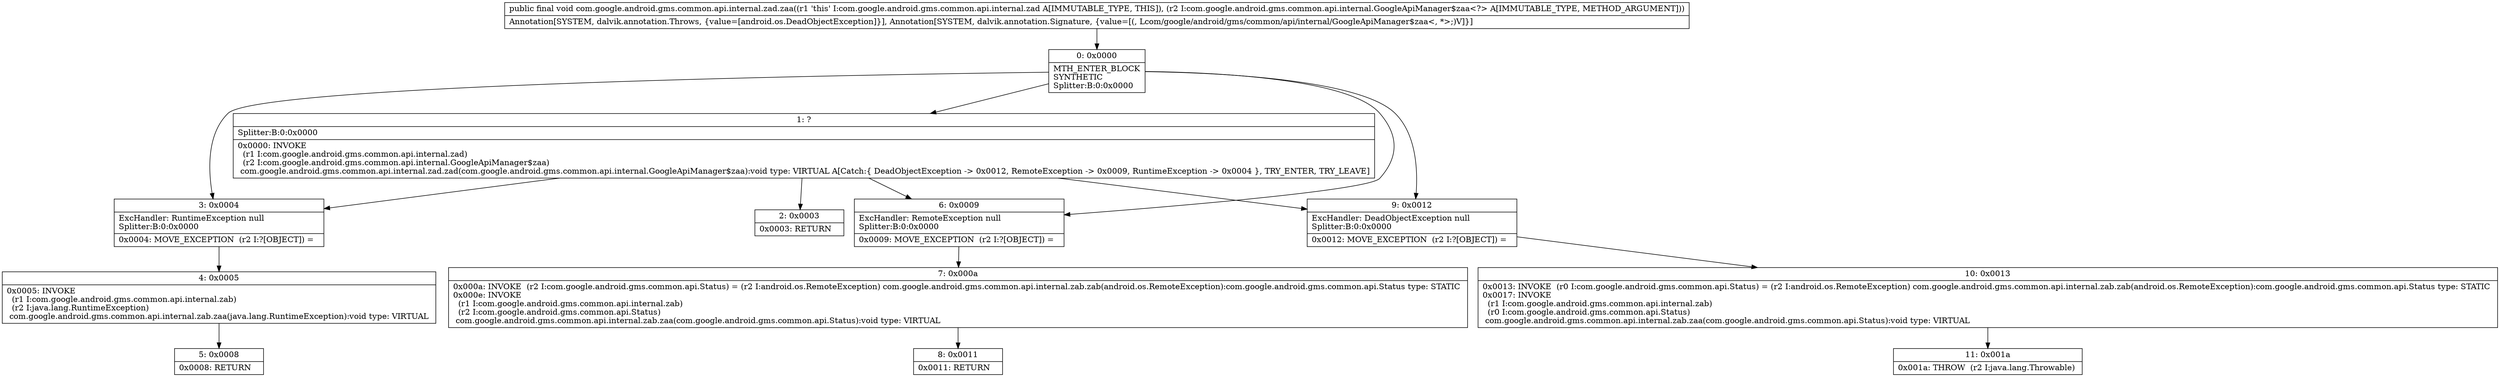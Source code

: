 digraph "CFG forcom.google.android.gms.common.api.internal.zad.zaa(Lcom\/google\/android\/gms\/common\/api\/internal\/GoogleApiManager$zaa;)V" {
Node_0 [shape=record,label="{0\:\ 0x0000|MTH_ENTER_BLOCK\lSYNTHETIC\lSplitter:B:0:0x0000\l}"];
Node_1 [shape=record,label="{1\:\ ?|Splitter:B:0:0x0000\l|0x0000: INVOKE  \l  (r1 I:com.google.android.gms.common.api.internal.zad)\l  (r2 I:com.google.android.gms.common.api.internal.GoogleApiManager$zaa)\l com.google.android.gms.common.api.internal.zad.zad(com.google.android.gms.common.api.internal.GoogleApiManager$zaa):void type: VIRTUAL A[Catch:\{ DeadObjectException \-\> 0x0012, RemoteException \-\> 0x0009, RuntimeException \-\> 0x0004 \}, TRY_ENTER, TRY_LEAVE]\l}"];
Node_2 [shape=record,label="{2\:\ 0x0003|0x0003: RETURN   \l}"];
Node_3 [shape=record,label="{3\:\ 0x0004|ExcHandler: RuntimeException null\lSplitter:B:0:0x0000\l|0x0004: MOVE_EXCEPTION  (r2 I:?[OBJECT]) =  \l}"];
Node_4 [shape=record,label="{4\:\ 0x0005|0x0005: INVOKE  \l  (r1 I:com.google.android.gms.common.api.internal.zab)\l  (r2 I:java.lang.RuntimeException)\l com.google.android.gms.common.api.internal.zab.zaa(java.lang.RuntimeException):void type: VIRTUAL \l}"];
Node_5 [shape=record,label="{5\:\ 0x0008|0x0008: RETURN   \l}"];
Node_6 [shape=record,label="{6\:\ 0x0009|ExcHandler: RemoteException null\lSplitter:B:0:0x0000\l|0x0009: MOVE_EXCEPTION  (r2 I:?[OBJECT]) =  \l}"];
Node_7 [shape=record,label="{7\:\ 0x000a|0x000a: INVOKE  (r2 I:com.google.android.gms.common.api.Status) = (r2 I:android.os.RemoteException) com.google.android.gms.common.api.internal.zab.zab(android.os.RemoteException):com.google.android.gms.common.api.Status type: STATIC \l0x000e: INVOKE  \l  (r1 I:com.google.android.gms.common.api.internal.zab)\l  (r2 I:com.google.android.gms.common.api.Status)\l com.google.android.gms.common.api.internal.zab.zaa(com.google.android.gms.common.api.Status):void type: VIRTUAL \l}"];
Node_8 [shape=record,label="{8\:\ 0x0011|0x0011: RETURN   \l}"];
Node_9 [shape=record,label="{9\:\ 0x0012|ExcHandler: DeadObjectException null\lSplitter:B:0:0x0000\l|0x0012: MOVE_EXCEPTION  (r2 I:?[OBJECT]) =  \l}"];
Node_10 [shape=record,label="{10\:\ 0x0013|0x0013: INVOKE  (r0 I:com.google.android.gms.common.api.Status) = (r2 I:android.os.RemoteException) com.google.android.gms.common.api.internal.zab.zab(android.os.RemoteException):com.google.android.gms.common.api.Status type: STATIC \l0x0017: INVOKE  \l  (r1 I:com.google.android.gms.common.api.internal.zab)\l  (r0 I:com.google.android.gms.common.api.Status)\l com.google.android.gms.common.api.internal.zab.zaa(com.google.android.gms.common.api.Status):void type: VIRTUAL \l}"];
Node_11 [shape=record,label="{11\:\ 0x001a|0x001a: THROW  (r2 I:java.lang.Throwable) \l}"];
MethodNode[shape=record,label="{public final void com.google.android.gms.common.api.internal.zad.zaa((r1 'this' I:com.google.android.gms.common.api.internal.zad A[IMMUTABLE_TYPE, THIS]), (r2 I:com.google.android.gms.common.api.internal.GoogleApiManager$zaa\<?\> A[IMMUTABLE_TYPE, METHOD_ARGUMENT]))  | Annotation[SYSTEM, dalvik.annotation.Throws, \{value=[android.os.DeadObjectException]\}], Annotation[SYSTEM, dalvik.annotation.Signature, \{value=[(, Lcom\/google\/android\/gms\/common\/api\/internal\/GoogleApiManager$zaa\<, *\>;)V]\}]\l}"];
MethodNode -> Node_0;
Node_0 -> Node_1;
Node_0 -> Node_9;
Node_0 -> Node_6;
Node_0 -> Node_3;
Node_1 -> Node_2;
Node_1 -> Node_9;
Node_1 -> Node_6;
Node_1 -> Node_3;
Node_3 -> Node_4;
Node_4 -> Node_5;
Node_6 -> Node_7;
Node_7 -> Node_8;
Node_9 -> Node_10;
Node_10 -> Node_11;
}

